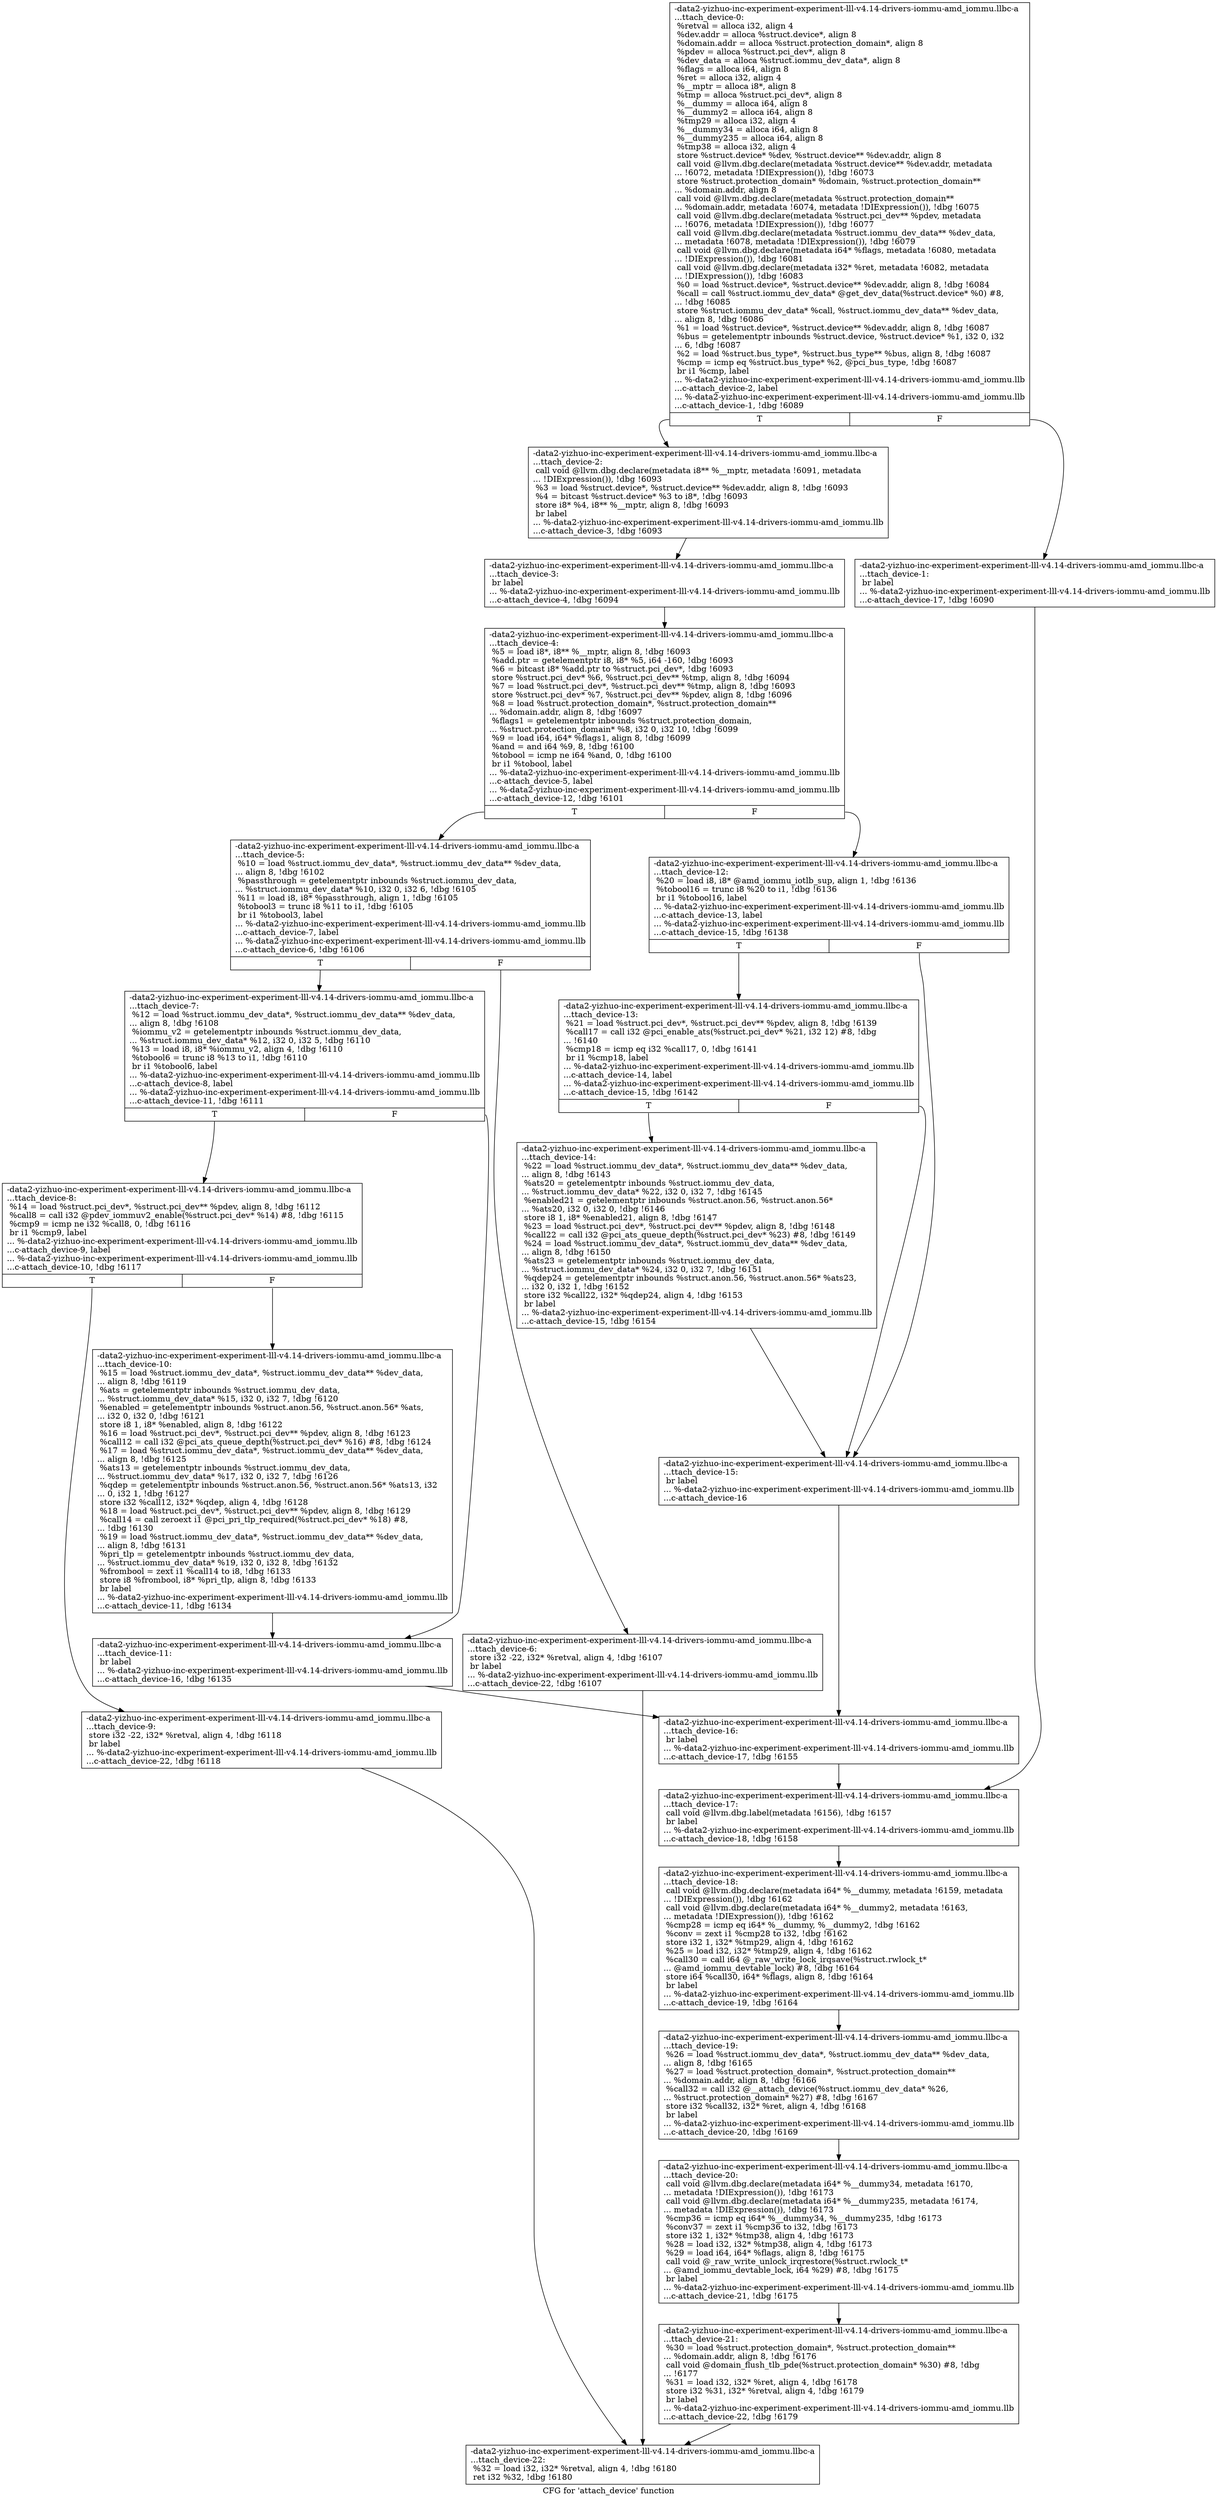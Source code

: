 digraph "CFG for 'attach_device' function" {
	label="CFG for 'attach_device' function";

	Node0x561b947cf960 [shape=record,label="{-data2-yizhuo-inc-experiment-experiment-lll-v4.14-drivers-iommu-amd_iommu.llbc-a\l...ttach_device-0:\l  %retval = alloca i32, align 4\l  %dev.addr = alloca %struct.device*, align 8\l  %domain.addr = alloca %struct.protection_domain*, align 8\l  %pdev = alloca %struct.pci_dev*, align 8\l  %dev_data = alloca %struct.iommu_dev_data*, align 8\l  %flags = alloca i64, align 8\l  %ret = alloca i32, align 4\l  %__mptr = alloca i8*, align 8\l  %tmp = alloca %struct.pci_dev*, align 8\l  %__dummy = alloca i64, align 8\l  %__dummy2 = alloca i64, align 8\l  %tmp29 = alloca i32, align 4\l  %__dummy34 = alloca i64, align 8\l  %__dummy235 = alloca i64, align 8\l  %tmp38 = alloca i32, align 4\l  store %struct.device* %dev, %struct.device** %dev.addr, align 8\l  call void @llvm.dbg.declare(metadata %struct.device** %dev.addr, metadata\l... !6072, metadata !DIExpression()), !dbg !6073\l  store %struct.protection_domain* %domain, %struct.protection_domain**\l... %domain.addr, align 8\l  call void @llvm.dbg.declare(metadata %struct.protection_domain**\l... %domain.addr, metadata !6074, metadata !DIExpression()), !dbg !6075\l  call void @llvm.dbg.declare(metadata %struct.pci_dev** %pdev, metadata\l... !6076, metadata !DIExpression()), !dbg !6077\l  call void @llvm.dbg.declare(metadata %struct.iommu_dev_data** %dev_data,\l... metadata !6078, metadata !DIExpression()), !dbg !6079\l  call void @llvm.dbg.declare(metadata i64* %flags, metadata !6080, metadata\l... !DIExpression()), !dbg !6081\l  call void @llvm.dbg.declare(metadata i32* %ret, metadata !6082, metadata\l... !DIExpression()), !dbg !6083\l  %0 = load %struct.device*, %struct.device** %dev.addr, align 8, !dbg !6084\l  %call = call %struct.iommu_dev_data* @get_dev_data(%struct.device* %0) #8,\l... !dbg !6085\l  store %struct.iommu_dev_data* %call, %struct.iommu_dev_data** %dev_data,\l... align 8, !dbg !6086\l  %1 = load %struct.device*, %struct.device** %dev.addr, align 8, !dbg !6087\l  %bus = getelementptr inbounds %struct.device, %struct.device* %1, i32 0, i32\l... 6, !dbg !6087\l  %2 = load %struct.bus_type*, %struct.bus_type** %bus, align 8, !dbg !6087\l  %cmp = icmp eq %struct.bus_type* %2, @pci_bus_type, !dbg !6087\l  br i1 %cmp, label\l... %-data2-yizhuo-inc-experiment-experiment-lll-v4.14-drivers-iommu-amd_iommu.llb\l...c-attach_device-2, label\l... %-data2-yizhuo-inc-experiment-experiment-lll-v4.14-drivers-iommu-amd_iommu.llb\l...c-attach_device-1, !dbg !6089\l|{<s0>T|<s1>F}}"];
	Node0x561b947cf960:s0 -> Node0x561b947d4e30;
	Node0x561b947cf960:s1 -> Node0x561b947d4de0;
	Node0x561b947d4de0 [shape=record,label="{-data2-yizhuo-inc-experiment-experiment-lll-v4.14-drivers-iommu-amd_iommu.llbc-a\l...ttach_device-1: \l  br label\l... %-data2-yizhuo-inc-experiment-experiment-lll-v4.14-drivers-iommu-amd_iommu.llb\l...c-attach_device-17, !dbg !6090\l}"];
	Node0x561b947d4de0 -> Node0x561b947d5ac0;
	Node0x561b947d4e30 [shape=record,label="{-data2-yizhuo-inc-experiment-experiment-lll-v4.14-drivers-iommu-amd_iommu.llbc-a\l...ttach_device-2: \l  call void @llvm.dbg.declare(metadata i8** %__mptr, metadata !6091, metadata\l... !DIExpression()), !dbg !6093\l  %3 = load %struct.device*, %struct.device** %dev.addr, align 8, !dbg !6093\l  %4 = bitcast %struct.device* %3 to i8*, !dbg !6093\l  store i8* %4, i8** %__mptr, align 8, !dbg !6093\l  br label\l... %-data2-yizhuo-inc-experiment-experiment-lll-v4.14-drivers-iommu-amd_iommu.llb\l...c-attach_device-3, !dbg !6093\l}"];
	Node0x561b947d4e30 -> Node0x561b947d4e80;
	Node0x561b947d4e80 [shape=record,label="{-data2-yizhuo-inc-experiment-experiment-lll-v4.14-drivers-iommu-amd_iommu.llbc-a\l...ttach_device-3: \l  br label\l... %-data2-yizhuo-inc-experiment-experiment-lll-v4.14-drivers-iommu-amd_iommu.llb\l...c-attach_device-4, !dbg !6094\l}"];
	Node0x561b947d4e80 -> Node0x561b947d4ed0;
	Node0x561b947d4ed0 [shape=record,label="{-data2-yizhuo-inc-experiment-experiment-lll-v4.14-drivers-iommu-amd_iommu.llbc-a\l...ttach_device-4: \l  %5 = load i8*, i8** %__mptr, align 8, !dbg !6093\l  %add.ptr = getelementptr i8, i8* %5, i64 -160, !dbg !6093\l  %6 = bitcast i8* %add.ptr to %struct.pci_dev*, !dbg !6093\l  store %struct.pci_dev* %6, %struct.pci_dev** %tmp, align 8, !dbg !6094\l  %7 = load %struct.pci_dev*, %struct.pci_dev** %tmp, align 8, !dbg !6093\l  store %struct.pci_dev* %7, %struct.pci_dev** %pdev, align 8, !dbg !6096\l  %8 = load %struct.protection_domain*, %struct.protection_domain**\l... %domain.addr, align 8, !dbg !6097\l  %flags1 = getelementptr inbounds %struct.protection_domain,\l... %struct.protection_domain* %8, i32 0, i32 10, !dbg !6099\l  %9 = load i64, i64* %flags1, align 8, !dbg !6099\l  %and = and i64 %9, 8, !dbg !6100\l  %tobool = icmp ne i64 %and, 0, !dbg !6100\l  br i1 %tobool, label\l... %-data2-yizhuo-inc-experiment-experiment-lll-v4.14-drivers-iommu-amd_iommu.llb\l...c-attach_device-5, label\l... %-data2-yizhuo-inc-experiment-experiment-lll-v4.14-drivers-iommu-amd_iommu.llb\l...c-attach_device-12, !dbg !6101\l|{<s0>T|<s1>F}}"];
	Node0x561b947d4ed0:s0 -> Node0x561b947d5700;
	Node0x561b947d4ed0:s1 -> Node0x561b947d5930;
	Node0x561b947d5700 [shape=record,label="{-data2-yizhuo-inc-experiment-experiment-lll-v4.14-drivers-iommu-amd_iommu.llbc-a\l...ttach_device-5: \l  %10 = load %struct.iommu_dev_data*, %struct.iommu_dev_data** %dev_data,\l... align 8, !dbg !6102\l  %passthrough = getelementptr inbounds %struct.iommu_dev_data,\l... %struct.iommu_dev_data* %10, i32 0, i32 6, !dbg !6105\l  %11 = load i8, i8* %passthrough, align 1, !dbg !6105\l  %tobool3 = trunc i8 %11 to i1, !dbg !6105\l  br i1 %tobool3, label\l... %-data2-yizhuo-inc-experiment-experiment-lll-v4.14-drivers-iommu-amd_iommu.llb\l...c-attach_device-7, label\l... %-data2-yizhuo-inc-experiment-experiment-lll-v4.14-drivers-iommu-amd_iommu.llb\l...c-attach_device-6, !dbg !6106\l|{<s0>T|<s1>F}}"];
	Node0x561b947d5700:s0 -> Node0x561b947d57a0;
	Node0x561b947d5700:s1 -> Node0x561b947d5750;
	Node0x561b947d5750 [shape=record,label="{-data2-yizhuo-inc-experiment-experiment-lll-v4.14-drivers-iommu-amd_iommu.llbc-a\l...ttach_device-6: \l  store i32 -22, i32* %retval, align 4, !dbg !6107\l  br label\l... %-data2-yizhuo-inc-experiment-experiment-lll-v4.14-drivers-iommu-amd_iommu.llb\l...c-attach_device-22, !dbg !6107\l}"];
	Node0x561b947d5750 -> Node0x561b947d5c50;
	Node0x561b947d57a0 [shape=record,label="{-data2-yizhuo-inc-experiment-experiment-lll-v4.14-drivers-iommu-amd_iommu.llbc-a\l...ttach_device-7: \l  %12 = load %struct.iommu_dev_data*, %struct.iommu_dev_data** %dev_data,\l... align 8, !dbg !6108\l  %iommu_v2 = getelementptr inbounds %struct.iommu_dev_data,\l... %struct.iommu_dev_data* %12, i32 0, i32 5, !dbg !6110\l  %13 = load i8, i8* %iommu_v2, align 4, !dbg !6110\l  %tobool6 = trunc i8 %13 to i1, !dbg !6110\l  br i1 %tobool6, label\l... %-data2-yizhuo-inc-experiment-experiment-lll-v4.14-drivers-iommu-amd_iommu.llb\l...c-attach_device-8, label\l... %-data2-yizhuo-inc-experiment-experiment-lll-v4.14-drivers-iommu-amd_iommu.llb\l...c-attach_device-11, !dbg !6111\l|{<s0>T|<s1>F}}"];
	Node0x561b947d57a0:s0 -> Node0x561b947d57f0;
	Node0x561b947d57a0:s1 -> Node0x561b947d58e0;
	Node0x561b947d57f0 [shape=record,label="{-data2-yizhuo-inc-experiment-experiment-lll-v4.14-drivers-iommu-amd_iommu.llbc-a\l...ttach_device-8: \l  %14 = load %struct.pci_dev*, %struct.pci_dev** %pdev, align 8, !dbg !6112\l  %call8 = call i32 @pdev_iommuv2_enable(%struct.pci_dev* %14) #8, !dbg !6115\l  %cmp9 = icmp ne i32 %call8, 0, !dbg !6116\l  br i1 %cmp9, label\l... %-data2-yizhuo-inc-experiment-experiment-lll-v4.14-drivers-iommu-amd_iommu.llb\l...c-attach_device-9, label\l... %-data2-yizhuo-inc-experiment-experiment-lll-v4.14-drivers-iommu-amd_iommu.llb\l...c-attach_device-10, !dbg !6117\l|{<s0>T|<s1>F}}"];
	Node0x561b947d57f0:s0 -> Node0x561b947d5840;
	Node0x561b947d57f0:s1 -> Node0x561b947d5890;
	Node0x561b947d5840 [shape=record,label="{-data2-yizhuo-inc-experiment-experiment-lll-v4.14-drivers-iommu-amd_iommu.llbc-a\l...ttach_device-9: \l  store i32 -22, i32* %retval, align 4, !dbg !6118\l  br label\l... %-data2-yizhuo-inc-experiment-experiment-lll-v4.14-drivers-iommu-amd_iommu.llb\l...c-attach_device-22, !dbg !6118\l}"];
	Node0x561b947d5840 -> Node0x561b947d5c50;
	Node0x561b947d5890 [shape=record,label="{-data2-yizhuo-inc-experiment-experiment-lll-v4.14-drivers-iommu-amd_iommu.llbc-a\l...ttach_device-10: \l  %15 = load %struct.iommu_dev_data*, %struct.iommu_dev_data** %dev_data,\l... align 8, !dbg !6119\l  %ats = getelementptr inbounds %struct.iommu_dev_data,\l... %struct.iommu_dev_data* %15, i32 0, i32 7, !dbg !6120\l  %enabled = getelementptr inbounds %struct.anon.56, %struct.anon.56* %ats,\l... i32 0, i32 0, !dbg !6121\l  store i8 1, i8* %enabled, align 8, !dbg !6122\l  %16 = load %struct.pci_dev*, %struct.pci_dev** %pdev, align 8, !dbg !6123\l  %call12 = call i32 @pci_ats_queue_depth(%struct.pci_dev* %16) #8, !dbg !6124\l  %17 = load %struct.iommu_dev_data*, %struct.iommu_dev_data** %dev_data,\l... align 8, !dbg !6125\l  %ats13 = getelementptr inbounds %struct.iommu_dev_data,\l... %struct.iommu_dev_data* %17, i32 0, i32 7, !dbg !6126\l  %qdep = getelementptr inbounds %struct.anon.56, %struct.anon.56* %ats13, i32\l... 0, i32 1, !dbg !6127\l  store i32 %call12, i32* %qdep, align 4, !dbg !6128\l  %18 = load %struct.pci_dev*, %struct.pci_dev** %pdev, align 8, !dbg !6129\l  %call14 = call zeroext i1 @pci_pri_tlp_required(%struct.pci_dev* %18) #8,\l... !dbg !6130\l  %19 = load %struct.iommu_dev_data*, %struct.iommu_dev_data** %dev_data,\l... align 8, !dbg !6131\l  %pri_tlp = getelementptr inbounds %struct.iommu_dev_data,\l... %struct.iommu_dev_data* %19, i32 0, i32 8, !dbg !6132\l  %frombool = zext i1 %call14 to i8, !dbg !6133\l  store i8 %frombool, i8* %pri_tlp, align 8, !dbg !6133\l  br label\l... %-data2-yizhuo-inc-experiment-experiment-lll-v4.14-drivers-iommu-amd_iommu.llb\l...c-attach_device-11, !dbg !6134\l}"];
	Node0x561b947d5890 -> Node0x561b947d58e0;
	Node0x561b947d58e0 [shape=record,label="{-data2-yizhuo-inc-experiment-experiment-lll-v4.14-drivers-iommu-amd_iommu.llbc-a\l...ttach_device-11: \l  br label\l... %-data2-yizhuo-inc-experiment-experiment-lll-v4.14-drivers-iommu-amd_iommu.llb\l...c-attach_device-16, !dbg !6135\l}"];
	Node0x561b947d58e0 -> Node0x561b947d5a70;
	Node0x561b947d5930 [shape=record,label="{-data2-yizhuo-inc-experiment-experiment-lll-v4.14-drivers-iommu-amd_iommu.llbc-a\l...ttach_device-12: \l  %20 = load i8, i8* @amd_iommu_iotlb_sup, align 1, !dbg !6136\l  %tobool16 = trunc i8 %20 to i1, !dbg !6136\l  br i1 %tobool16, label\l... %-data2-yizhuo-inc-experiment-experiment-lll-v4.14-drivers-iommu-amd_iommu.llb\l...c-attach_device-13, label\l... %-data2-yizhuo-inc-experiment-experiment-lll-v4.14-drivers-iommu-amd_iommu.llb\l...c-attach_device-15, !dbg !6138\l|{<s0>T|<s1>F}}"];
	Node0x561b947d5930:s0 -> Node0x561b947d5980;
	Node0x561b947d5930:s1 -> Node0x561b947d5a20;
	Node0x561b947d5980 [shape=record,label="{-data2-yizhuo-inc-experiment-experiment-lll-v4.14-drivers-iommu-amd_iommu.llbc-a\l...ttach_device-13: \l  %21 = load %struct.pci_dev*, %struct.pci_dev** %pdev, align 8, !dbg !6139\l  %call17 = call i32 @pci_enable_ats(%struct.pci_dev* %21, i32 12) #8, !dbg\l... !6140\l  %cmp18 = icmp eq i32 %call17, 0, !dbg !6141\l  br i1 %cmp18, label\l... %-data2-yizhuo-inc-experiment-experiment-lll-v4.14-drivers-iommu-amd_iommu.llb\l...c-attach_device-14, label\l... %-data2-yizhuo-inc-experiment-experiment-lll-v4.14-drivers-iommu-amd_iommu.llb\l...c-attach_device-15, !dbg !6142\l|{<s0>T|<s1>F}}"];
	Node0x561b947d5980:s0 -> Node0x561b947d59d0;
	Node0x561b947d5980:s1 -> Node0x561b947d5a20;
	Node0x561b947d59d0 [shape=record,label="{-data2-yizhuo-inc-experiment-experiment-lll-v4.14-drivers-iommu-amd_iommu.llbc-a\l...ttach_device-14: \l  %22 = load %struct.iommu_dev_data*, %struct.iommu_dev_data** %dev_data,\l... align 8, !dbg !6143\l  %ats20 = getelementptr inbounds %struct.iommu_dev_data,\l... %struct.iommu_dev_data* %22, i32 0, i32 7, !dbg !6145\l  %enabled21 = getelementptr inbounds %struct.anon.56, %struct.anon.56*\l... %ats20, i32 0, i32 0, !dbg !6146\l  store i8 1, i8* %enabled21, align 8, !dbg !6147\l  %23 = load %struct.pci_dev*, %struct.pci_dev** %pdev, align 8, !dbg !6148\l  %call22 = call i32 @pci_ats_queue_depth(%struct.pci_dev* %23) #8, !dbg !6149\l  %24 = load %struct.iommu_dev_data*, %struct.iommu_dev_data** %dev_data,\l... align 8, !dbg !6150\l  %ats23 = getelementptr inbounds %struct.iommu_dev_data,\l... %struct.iommu_dev_data* %24, i32 0, i32 7, !dbg !6151\l  %qdep24 = getelementptr inbounds %struct.anon.56, %struct.anon.56* %ats23,\l... i32 0, i32 1, !dbg !6152\l  store i32 %call22, i32* %qdep24, align 4, !dbg !6153\l  br label\l... %-data2-yizhuo-inc-experiment-experiment-lll-v4.14-drivers-iommu-amd_iommu.llb\l...c-attach_device-15, !dbg !6154\l}"];
	Node0x561b947d59d0 -> Node0x561b947d5a20;
	Node0x561b947d5a20 [shape=record,label="{-data2-yizhuo-inc-experiment-experiment-lll-v4.14-drivers-iommu-amd_iommu.llbc-a\l...ttach_device-15: \l  br label\l... %-data2-yizhuo-inc-experiment-experiment-lll-v4.14-drivers-iommu-amd_iommu.llb\l...c-attach_device-16\l}"];
	Node0x561b947d5a20 -> Node0x561b947d5a70;
	Node0x561b947d5a70 [shape=record,label="{-data2-yizhuo-inc-experiment-experiment-lll-v4.14-drivers-iommu-amd_iommu.llbc-a\l...ttach_device-16: \l  br label\l... %-data2-yizhuo-inc-experiment-experiment-lll-v4.14-drivers-iommu-amd_iommu.llb\l...c-attach_device-17, !dbg !6155\l}"];
	Node0x561b947d5a70 -> Node0x561b947d5ac0;
	Node0x561b947d5ac0 [shape=record,label="{-data2-yizhuo-inc-experiment-experiment-lll-v4.14-drivers-iommu-amd_iommu.llbc-a\l...ttach_device-17: \l  call void @llvm.dbg.label(metadata !6156), !dbg !6157\l  br label\l... %-data2-yizhuo-inc-experiment-experiment-lll-v4.14-drivers-iommu-amd_iommu.llb\l...c-attach_device-18, !dbg !6158\l}"];
	Node0x561b947d5ac0 -> Node0x561b947d5b10;
	Node0x561b947d5b10 [shape=record,label="{-data2-yizhuo-inc-experiment-experiment-lll-v4.14-drivers-iommu-amd_iommu.llbc-a\l...ttach_device-18: \l  call void @llvm.dbg.declare(metadata i64* %__dummy, metadata !6159, metadata\l... !DIExpression()), !dbg !6162\l  call void @llvm.dbg.declare(metadata i64* %__dummy2, metadata !6163,\l... metadata !DIExpression()), !dbg !6162\l  %cmp28 = icmp eq i64* %__dummy, %__dummy2, !dbg !6162\l  %conv = zext i1 %cmp28 to i32, !dbg !6162\l  store i32 1, i32* %tmp29, align 4, !dbg !6162\l  %25 = load i32, i32* %tmp29, align 4, !dbg !6162\l  %call30 = call i64 @_raw_write_lock_irqsave(%struct.rwlock_t*\l... @amd_iommu_devtable_lock) #8, !dbg !6164\l  store i64 %call30, i64* %flags, align 8, !dbg !6164\l  br label\l... %-data2-yizhuo-inc-experiment-experiment-lll-v4.14-drivers-iommu-amd_iommu.llb\l...c-attach_device-19, !dbg !6164\l}"];
	Node0x561b947d5b10 -> Node0x561b947d5b60;
	Node0x561b947d5b60 [shape=record,label="{-data2-yizhuo-inc-experiment-experiment-lll-v4.14-drivers-iommu-amd_iommu.llbc-a\l...ttach_device-19: \l  %26 = load %struct.iommu_dev_data*, %struct.iommu_dev_data** %dev_data,\l... align 8, !dbg !6165\l  %27 = load %struct.protection_domain*, %struct.protection_domain**\l... %domain.addr, align 8, !dbg !6166\l  %call32 = call i32 @__attach_device(%struct.iommu_dev_data* %26,\l... %struct.protection_domain* %27) #8, !dbg !6167\l  store i32 %call32, i32* %ret, align 4, !dbg !6168\l  br label\l... %-data2-yizhuo-inc-experiment-experiment-lll-v4.14-drivers-iommu-amd_iommu.llb\l...c-attach_device-20, !dbg !6169\l}"];
	Node0x561b947d5b60 -> Node0x561b947d5bb0;
	Node0x561b947d5bb0 [shape=record,label="{-data2-yizhuo-inc-experiment-experiment-lll-v4.14-drivers-iommu-amd_iommu.llbc-a\l...ttach_device-20: \l  call void @llvm.dbg.declare(metadata i64* %__dummy34, metadata !6170,\l... metadata !DIExpression()), !dbg !6173\l  call void @llvm.dbg.declare(metadata i64* %__dummy235, metadata !6174,\l... metadata !DIExpression()), !dbg !6173\l  %cmp36 = icmp eq i64* %__dummy34, %__dummy235, !dbg !6173\l  %conv37 = zext i1 %cmp36 to i32, !dbg !6173\l  store i32 1, i32* %tmp38, align 4, !dbg !6173\l  %28 = load i32, i32* %tmp38, align 4, !dbg !6173\l  %29 = load i64, i64* %flags, align 8, !dbg !6175\l  call void @_raw_write_unlock_irqrestore(%struct.rwlock_t*\l... @amd_iommu_devtable_lock, i64 %29) #8, !dbg !6175\l  br label\l... %-data2-yizhuo-inc-experiment-experiment-lll-v4.14-drivers-iommu-amd_iommu.llb\l...c-attach_device-21, !dbg !6175\l}"];
	Node0x561b947d5bb0 -> Node0x561b947d5c00;
	Node0x561b947d5c00 [shape=record,label="{-data2-yizhuo-inc-experiment-experiment-lll-v4.14-drivers-iommu-amd_iommu.llbc-a\l...ttach_device-21: \l  %30 = load %struct.protection_domain*, %struct.protection_domain**\l... %domain.addr, align 8, !dbg !6176\l  call void @domain_flush_tlb_pde(%struct.protection_domain* %30) #8, !dbg\l... !6177\l  %31 = load i32, i32* %ret, align 4, !dbg !6178\l  store i32 %31, i32* %retval, align 4, !dbg !6179\l  br label\l... %-data2-yizhuo-inc-experiment-experiment-lll-v4.14-drivers-iommu-amd_iommu.llb\l...c-attach_device-22, !dbg !6179\l}"];
	Node0x561b947d5c00 -> Node0x561b947d5c50;
	Node0x561b947d5c50 [shape=record,label="{-data2-yizhuo-inc-experiment-experiment-lll-v4.14-drivers-iommu-amd_iommu.llbc-a\l...ttach_device-22: \l  %32 = load i32, i32* %retval, align 4, !dbg !6180\l  ret i32 %32, !dbg !6180\l}"];
}
